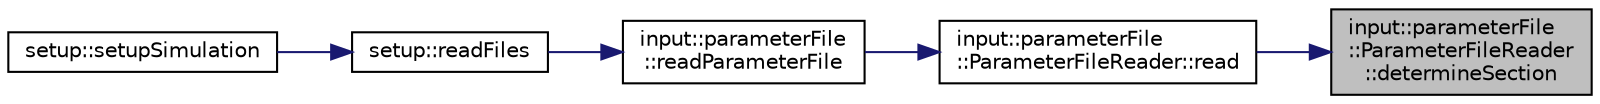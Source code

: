 digraph "input::parameterFile::ParameterFileReader::determineSection"
{
 // LATEX_PDF_SIZE
  edge [fontname="Helvetica",fontsize="10",labelfontname="Helvetica",labelfontsize="10"];
  node [fontname="Helvetica",fontsize="10",shape=record];
  rankdir="RL";
  Node1 [label="input::parameterFile\l::ParameterFileReader\l::determineSection",height=0.2,width=0.4,color="black", fillcolor="grey75", style="filled", fontcolor="black",tooltip="determines which section of the parameter file the header line belongs to"];
  Node1 -> Node2 [dir="back",color="midnightblue",fontsize="10",style="solid",fontname="Helvetica"];
  Node2 [label="input::parameterFile\l::ParameterFileReader::read",height=0.2,width=0.4,color="black", fillcolor="white", style="filled",URL="$classinput_1_1parameterFile_1_1ParameterFileReader.html#aff7c54c352f5459a749531a0d3404937",tooltip="reads parameter file"];
  Node2 -> Node3 [dir="back",color="midnightblue",fontsize="10",style="solid",fontname="Helvetica"];
  Node3 [label="input::parameterFile\l::readParameterFile",height=0.2,width=0.4,color="black", fillcolor="white", style="filled",URL="$namespaceinput_1_1parameterFile.html#a5d2d5af39f08ded241b8e74b9ea134f9",tooltip="constructs a ParameterFileReader and reads parameter file"];
  Node3 -> Node4 [dir="back",color="midnightblue",fontsize="10",style="solid",fontname="Helvetica"];
  Node4 [label="setup::readFiles",height=0.2,width=0.4,color="black", fillcolor="white", style="filled",URL="$namespacesetup.html#a18b2d98c1451bfb2c3cfee4f5434f086",tooltip="reads all the files needed for the simulation"];
  Node4 -> Node5 [dir="back",color="midnightblue",fontsize="10",style="solid",fontname="Helvetica"];
  Node5 [label="setup::setupSimulation",height=0.2,width=0.4,color="black", fillcolor="white", style="filled",URL="$namespacesetup.html#a1c000cdfa46aed7d8018017635915ae1",tooltip="setup the engine"];
}

